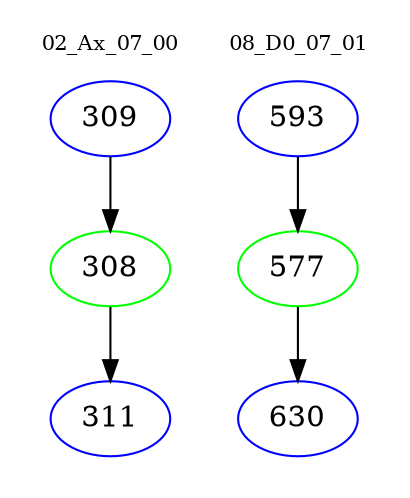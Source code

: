 digraph{
subgraph cluster_0 {
color = white
label = "02_Ax_07_00";
fontsize=10;
T0_309 [label="309", color="blue"]
T0_309 -> T0_308 [color="black"]
T0_308 [label="308", color="green"]
T0_308 -> T0_311 [color="black"]
T0_311 [label="311", color="blue"]
}
subgraph cluster_1 {
color = white
label = "08_D0_07_01";
fontsize=10;
T1_593 [label="593", color="blue"]
T1_593 -> T1_577 [color="black"]
T1_577 [label="577", color="green"]
T1_577 -> T1_630 [color="black"]
T1_630 [label="630", color="blue"]
}
}
